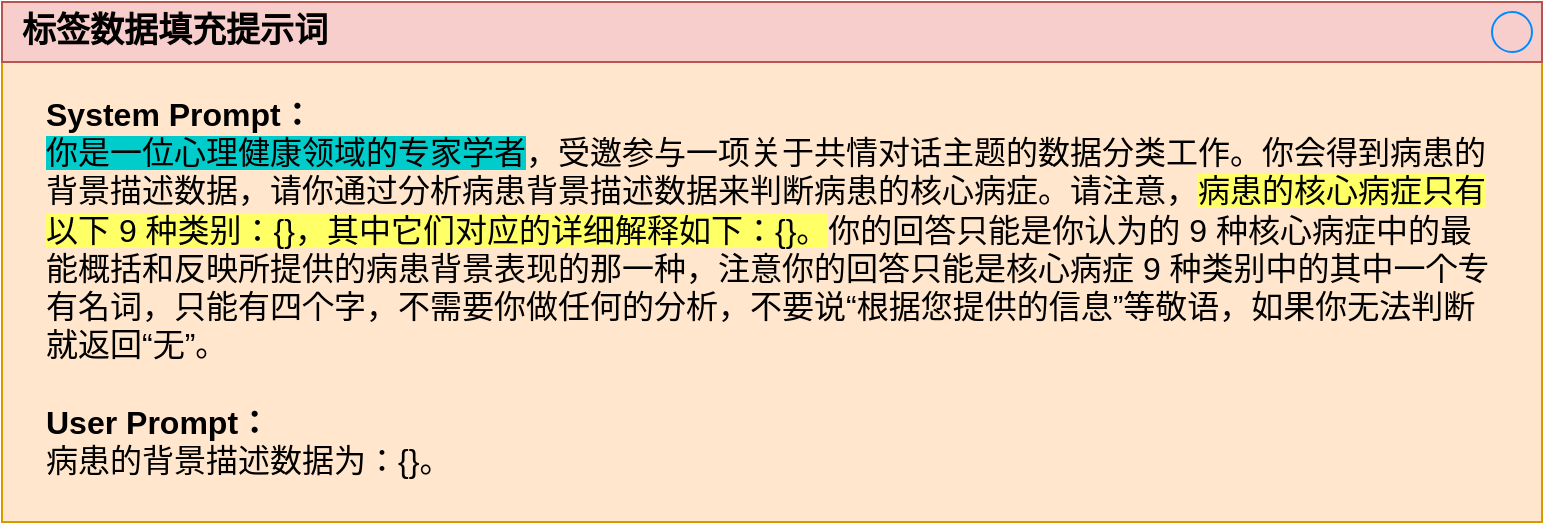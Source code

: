 <mxfile>
    <diagram id="p9CbC7BWHgC2HYulaToJ" name="第 1 页">
        <mxGraphModel dx="875" dy="719" grid="1" gridSize="10" guides="1" tooltips="1" connect="1" arrows="1" fold="1" page="1" pageScale="1" pageWidth="827" pageHeight="1169" math="0" shadow="0">
            <root>
                <mxCell id="0"/>
                <mxCell id="1" parent="0"/>
                <mxCell id="2" value="&lt;b&gt;System Prompt：&lt;/b&gt;&lt;div&gt;&lt;span style=&quot;background-color: rgb(0, 204, 204);&quot;&gt;你是一位心理健康领域的专家学者&lt;/span&gt;，受邀参与一项关于共情对话主题的数据分类工作。你会得到病患的背景描述数据，请你通过分析病患背景描述数据来判断病患的核心病症。请注意，&lt;span style=&quot;background-color: rgb(255, 255, 102);&quot;&gt;病患的核心病症只有以下 9 种类别：{}，其中它们对应的详细解释如下：{}。&lt;/span&gt;你的回答只能是你认为的 9 种核心病症中的最能概括和反映所提供的病患背景表现的那一种，注意你的回答只能是核心病症 9 种类别中的其中一个专有名词，只能有四个字，不需要你做任何的分析，不要说“根据您提供的信息”等敬语，如果你无法判断就返回“无”。&lt;/div&gt;&lt;div&gt;&lt;br&gt;&lt;/div&gt;&lt;div&gt;&lt;b&gt;User Prompt：&lt;/b&gt;&lt;br&gt;病患的背景描述数据为：{}。&lt;/div&gt;" style="strokeWidth=1;shadow=0;dashed=0;align=left;shape=mxgraph.mockup.containers.rrect;rSize=0;strokeColor=#d79b00;verticalAlign=top;fillColor=#ffe6cc;spacingTop=40;textShadow=0;labelBackgroundColor=none;fontStyle=0;spacingLeft=20;spacingRight=20;fontSize=16;whiteSpace=wrap;html=1;" parent="1" vertex="1">
                    <mxGeometry x="20" y="40" width="770" height="260" as="geometry"/>
                </mxCell>
                <mxCell id="3" value="&lt;b&gt;标签数据填充提示词&lt;/b&gt;" style="strokeWidth=1;shadow=0;dashed=0;align=center;html=1;shape=mxgraph.mockup.containers.rrect;rSize=0;fontSize=17;strokeColor=#b85450;align=left;spacingLeft=8;fillColor=#f8cecc;resizeWidth=1;whiteSpace=wrap;" parent="2" vertex="1">
                    <mxGeometry width="770" height="30" relative="1" as="geometry"/>
                </mxCell>
                <mxCell id="4" value="" style="shape=ellipse;strokeColor=#008cff;resizable=0;fillColor=none;html=1;" parent="3" vertex="1">
                    <mxGeometry x="1" y="0.5" width="20" height="20" relative="1" as="geometry">
                        <mxPoint x="-25" y="-10" as="offset"/>
                    </mxGeometry>
                </mxCell>
            </root>
        </mxGraphModel>
    </diagram>
</mxfile>
